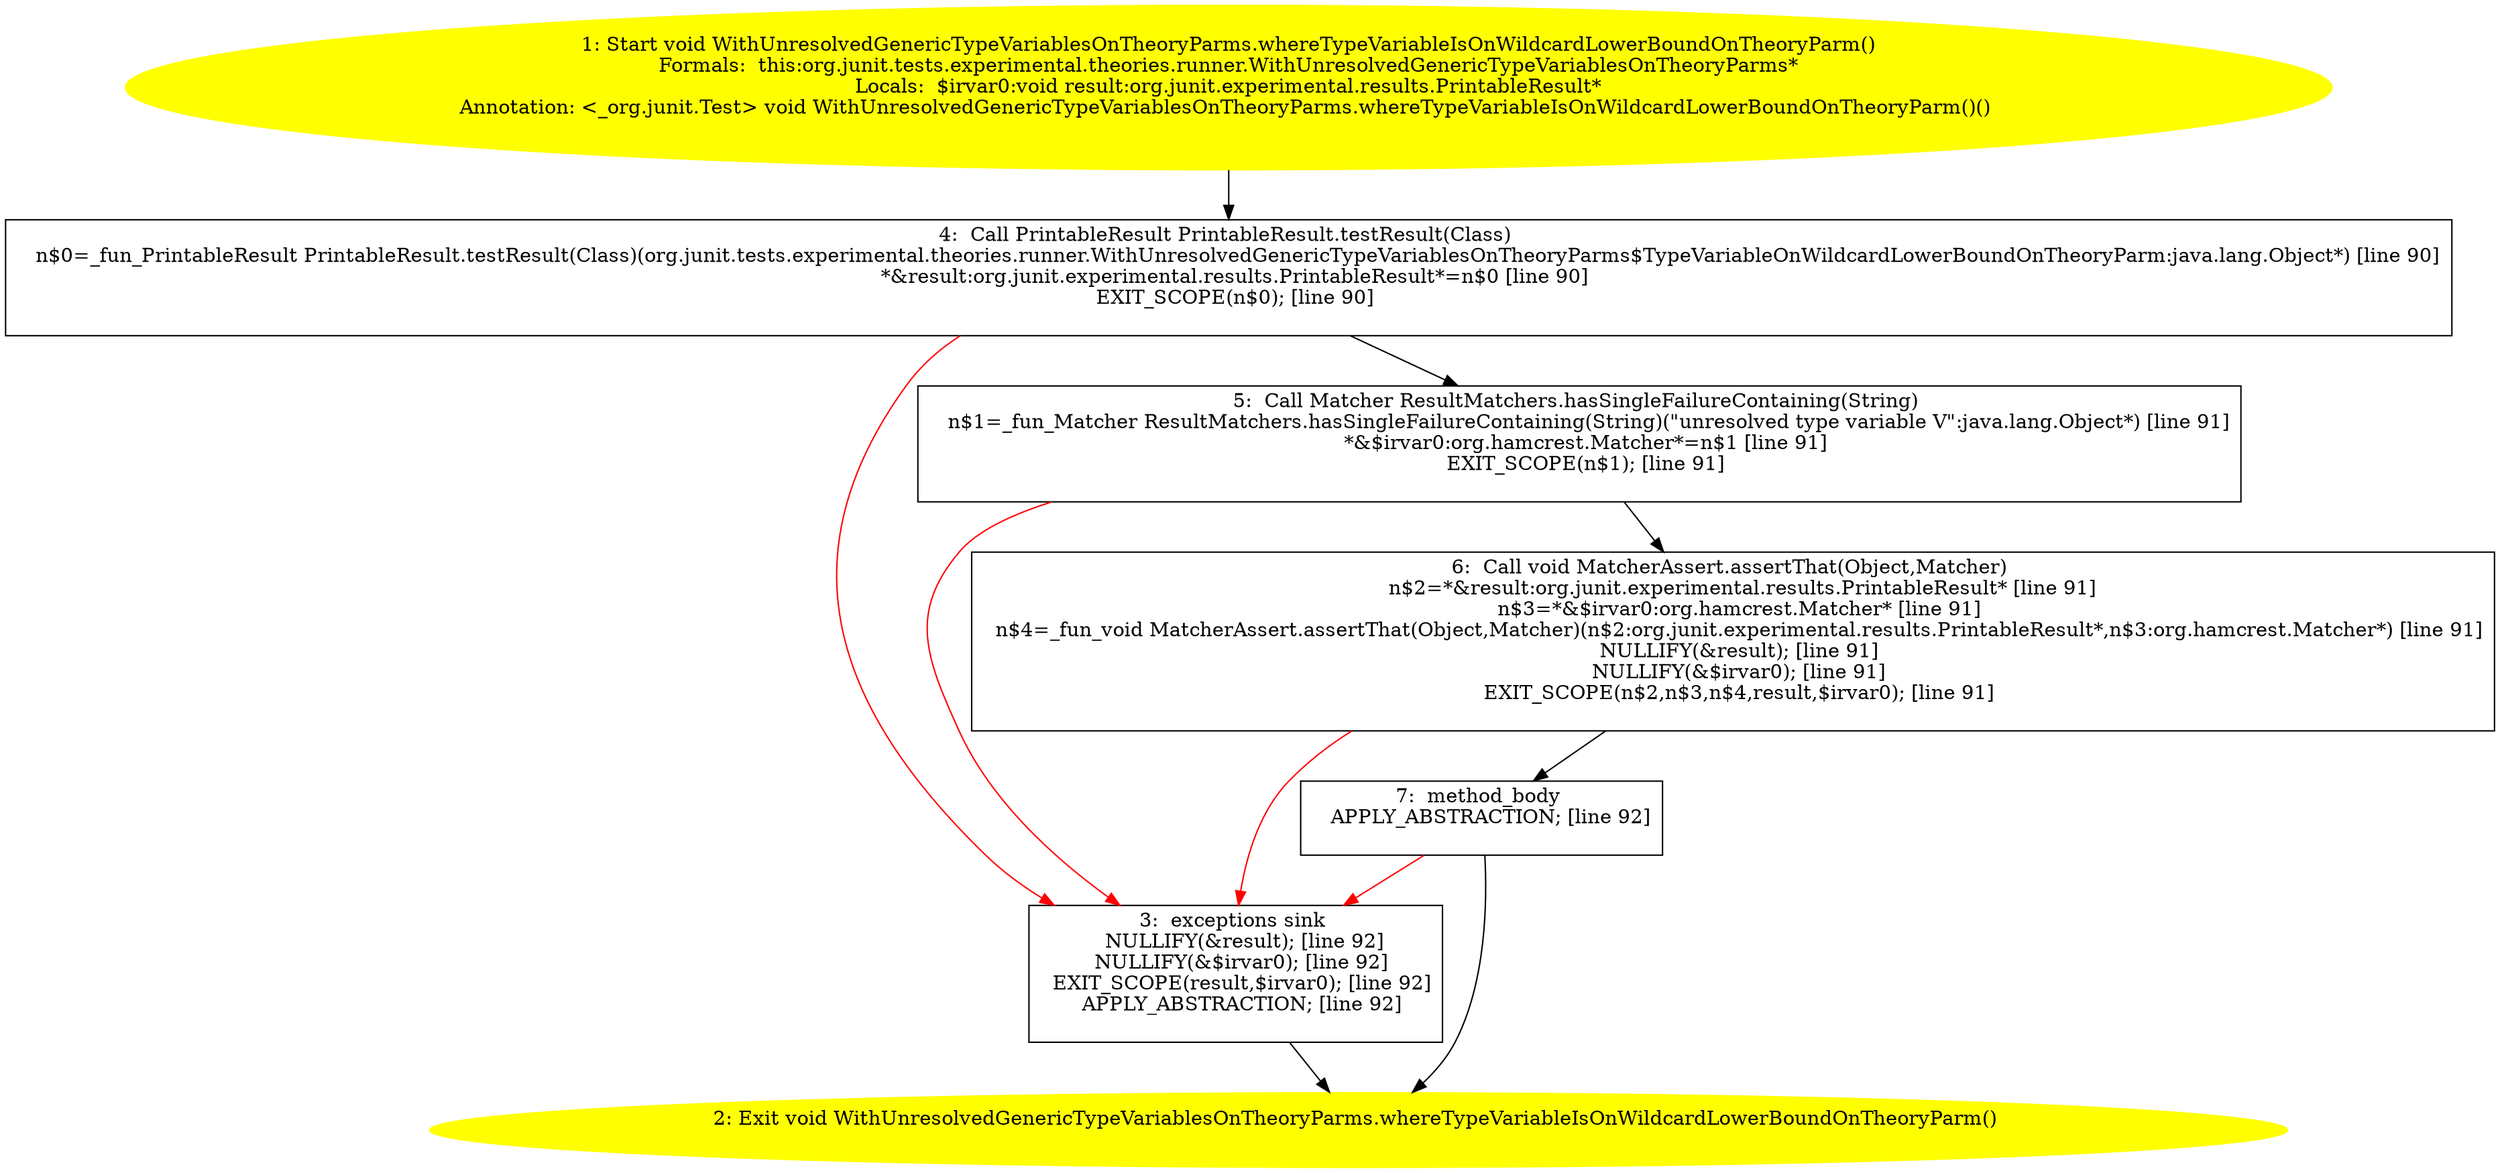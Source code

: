 /* @generated */
digraph cfg {
"org.junit.tests.experimental.theories.runner.WithUnresolvedGenericTypeVariablesOnTheoryParms.whereTy.d0dfbf9174495f53a5e09f1863f3aad3_1" [label="1: Start void WithUnresolvedGenericTypeVariablesOnTheoryParms.whereTypeVariableIsOnWildcardLowerBoundOnTheoryParm()\nFormals:  this:org.junit.tests.experimental.theories.runner.WithUnresolvedGenericTypeVariablesOnTheoryParms*\nLocals:  $irvar0:void result:org.junit.experimental.results.PrintableResult*\nAnnotation: <_org.junit.Test> void WithUnresolvedGenericTypeVariablesOnTheoryParms.whereTypeVariableIsOnWildcardLowerBoundOnTheoryParm()() \n  " color=yellow style=filled]
	

	 "org.junit.tests.experimental.theories.runner.WithUnresolvedGenericTypeVariablesOnTheoryParms.whereTy.d0dfbf9174495f53a5e09f1863f3aad3_1" -> "org.junit.tests.experimental.theories.runner.WithUnresolvedGenericTypeVariablesOnTheoryParms.whereTy.d0dfbf9174495f53a5e09f1863f3aad3_4" ;
"org.junit.tests.experimental.theories.runner.WithUnresolvedGenericTypeVariablesOnTheoryParms.whereTy.d0dfbf9174495f53a5e09f1863f3aad3_2" [label="2: Exit void WithUnresolvedGenericTypeVariablesOnTheoryParms.whereTypeVariableIsOnWildcardLowerBoundOnTheoryParm() \n  " color=yellow style=filled]
	

"org.junit.tests.experimental.theories.runner.WithUnresolvedGenericTypeVariablesOnTheoryParms.whereTy.d0dfbf9174495f53a5e09f1863f3aad3_3" [label="3:  exceptions sink \n   NULLIFY(&result); [line 92]\n  NULLIFY(&$irvar0); [line 92]\n  EXIT_SCOPE(result,$irvar0); [line 92]\n  APPLY_ABSTRACTION; [line 92]\n " shape="box"]
	

	 "org.junit.tests.experimental.theories.runner.WithUnresolvedGenericTypeVariablesOnTheoryParms.whereTy.d0dfbf9174495f53a5e09f1863f3aad3_3" -> "org.junit.tests.experimental.theories.runner.WithUnresolvedGenericTypeVariablesOnTheoryParms.whereTy.d0dfbf9174495f53a5e09f1863f3aad3_2" ;
"org.junit.tests.experimental.theories.runner.WithUnresolvedGenericTypeVariablesOnTheoryParms.whereTy.d0dfbf9174495f53a5e09f1863f3aad3_4" [label="4:  Call PrintableResult PrintableResult.testResult(Class) \n   n$0=_fun_PrintableResult PrintableResult.testResult(Class)(org.junit.tests.experimental.theories.runner.WithUnresolvedGenericTypeVariablesOnTheoryParms$TypeVariableOnWildcardLowerBoundOnTheoryParm:java.lang.Object*) [line 90]\n  *&result:org.junit.experimental.results.PrintableResult*=n$0 [line 90]\n  EXIT_SCOPE(n$0); [line 90]\n " shape="box"]
	

	 "org.junit.tests.experimental.theories.runner.WithUnresolvedGenericTypeVariablesOnTheoryParms.whereTy.d0dfbf9174495f53a5e09f1863f3aad3_4" -> "org.junit.tests.experimental.theories.runner.WithUnresolvedGenericTypeVariablesOnTheoryParms.whereTy.d0dfbf9174495f53a5e09f1863f3aad3_5" ;
	 "org.junit.tests.experimental.theories.runner.WithUnresolvedGenericTypeVariablesOnTheoryParms.whereTy.d0dfbf9174495f53a5e09f1863f3aad3_4" -> "org.junit.tests.experimental.theories.runner.WithUnresolvedGenericTypeVariablesOnTheoryParms.whereTy.d0dfbf9174495f53a5e09f1863f3aad3_3" [color="red" ];
"org.junit.tests.experimental.theories.runner.WithUnresolvedGenericTypeVariablesOnTheoryParms.whereTy.d0dfbf9174495f53a5e09f1863f3aad3_5" [label="5:  Call Matcher ResultMatchers.hasSingleFailureContaining(String) \n   n$1=_fun_Matcher ResultMatchers.hasSingleFailureContaining(String)(\"unresolved type variable V\":java.lang.Object*) [line 91]\n  *&$irvar0:org.hamcrest.Matcher*=n$1 [line 91]\n  EXIT_SCOPE(n$1); [line 91]\n " shape="box"]
	

	 "org.junit.tests.experimental.theories.runner.WithUnresolvedGenericTypeVariablesOnTheoryParms.whereTy.d0dfbf9174495f53a5e09f1863f3aad3_5" -> "org.junit.tests.experimental.theories.runner.WithUnresolvedGenericTypeVariablesOnTheoryParms.whereTy.d0dfbf9174495f53a5e09f1863f3aad3_6" ;
	 "org.junit.tests.experimental.theories.runner.WithUnresolvedGenericTypeVariablesOnTheoryParms.whereTy.d0dfbf9174495f53a5e09f1863f3aad3_5" -> "org.junit.tests.experimental.theories.runner.WithUnresolvedGenericTypeVariablesOnTheoryParms.whereTy.d0dfbf9174495f53a5e09f1863f3aad3_3" [color="red" ];
"org.junit.tests.experimental.theories.runner.WithUnresolvedGenericTypeVariablesOnTheoryParms.whereTy.d0dfbf9174495f53a5e09f1863f3aad3_6" [label="6:  Call void MatcherAssert.assertThat(Object,Matcher) \n   n$2=*&result:org.junit.experimental.results.PrintableResult* [line 91]\n  n$3=*&$irvar0:org.hamcrest.Matcher* [line 91]\n  n$4=_fun_void MatcherAssert.assertThat(Object,Matcher)(n$2:org.junit.experimental.results.PrintableResult*,n$3:org.hamcrest.Matcher*) [line 91]\n  NULLIFY(&result); [line 91]\n  NULLIFY(&$irvar0); [line 91]\n  EXIT_SCOPE(n$2,n$3,n$4,result,$irvar0); [line 91]\n " shape="box"]
	

	 "org.junit.tests.experimental.theories.runner.WithUnresolvedGenericTypeVariablesOnTheoryParms.whereTy.d0dfbf9174495f53a5e09f1863f3aad3_6" -> "org.junit.tests.experimental.theories.runner.WithUnresolvedGenericTypeVariablesOnTheoryParms.whereTy.d0dfbf9174495f53a5e09f1863f3aad3_7" ;
	 "org.junit.tests.experimental.theories.runner.WithUnresolvedGenericTypeVariablesOnTheoryParms.whereTy.d0dfbf9174495f53a5e09f1863f3aad3_6" -> "org.junit.tests.experimental.theories.runner.WithUnresolvedGenericTypeVariablesOnTheoryParms.whereTy.d0dfbf9174495f53a5e09f1863f3aad3_3" [color="red" ];
"org.junit.tests.experimental.theories.runner.WithUnresolvedGenericTypeVariablesOnTheoryParms.whereTy.d0dfbf9174495f53a5e09f1863f3aad3_7" [label="7:  method_body \n   APPLY_ABSTRACTION; [line 92]\n " shape="box"]
	

	 "org.junit.tests.experimental.theories.runner.WithUnresolvedGenericTypeVariablesOnTheoryParms.whereTy.d0dfbf9174495f53a5e09f1863f3aad3_7" -> "org.junit.tests.experimental.theories.runner.WithUnresolvedGenericTypeVariablesOnTheoryParms.whereTy.d0dfbf9174495f53a5e09f1863f3aad3_2" ;
	 "org.junit.tests.experimental.theories.runner.WithUnresolvedGenericTypeVariablesOnTheoryParms.whereTy.d0dfbf9174495f53a5e09f1863f3aad3_7" -> "org.junit.tests.experimental.theories.runner.WithUnresolvedGenericTypeVariablesOnTheoryParms.whereTy.d0dfbf9174495f53a5e09f1863f3aad3_3" [color="red" ];
}
